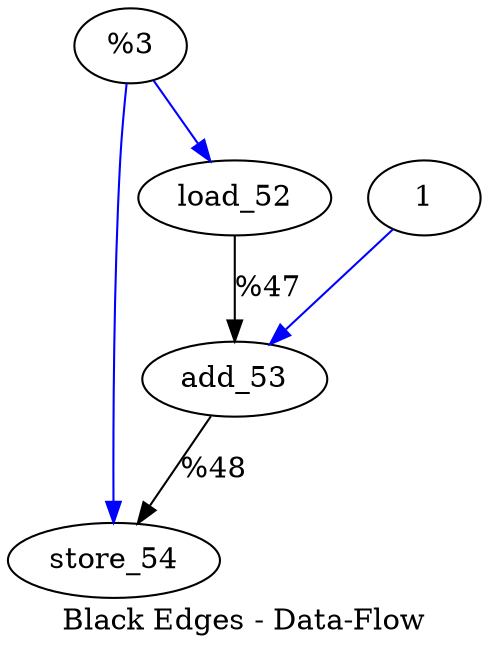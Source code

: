 digraph G {
compound=true
label="Black Edges - Data-Flow"
"%4" -> "store_54"[color=blue dir=black]
"add_53" -> "store_54"[color=black dir=black label="%48"]
"1" -> "add_53"[color=blue dir=black]
"load_52" -> "add_53"[color=black dir=black label="%47"]
"%4" -> "load_52"[color=blue dir=black]
}
